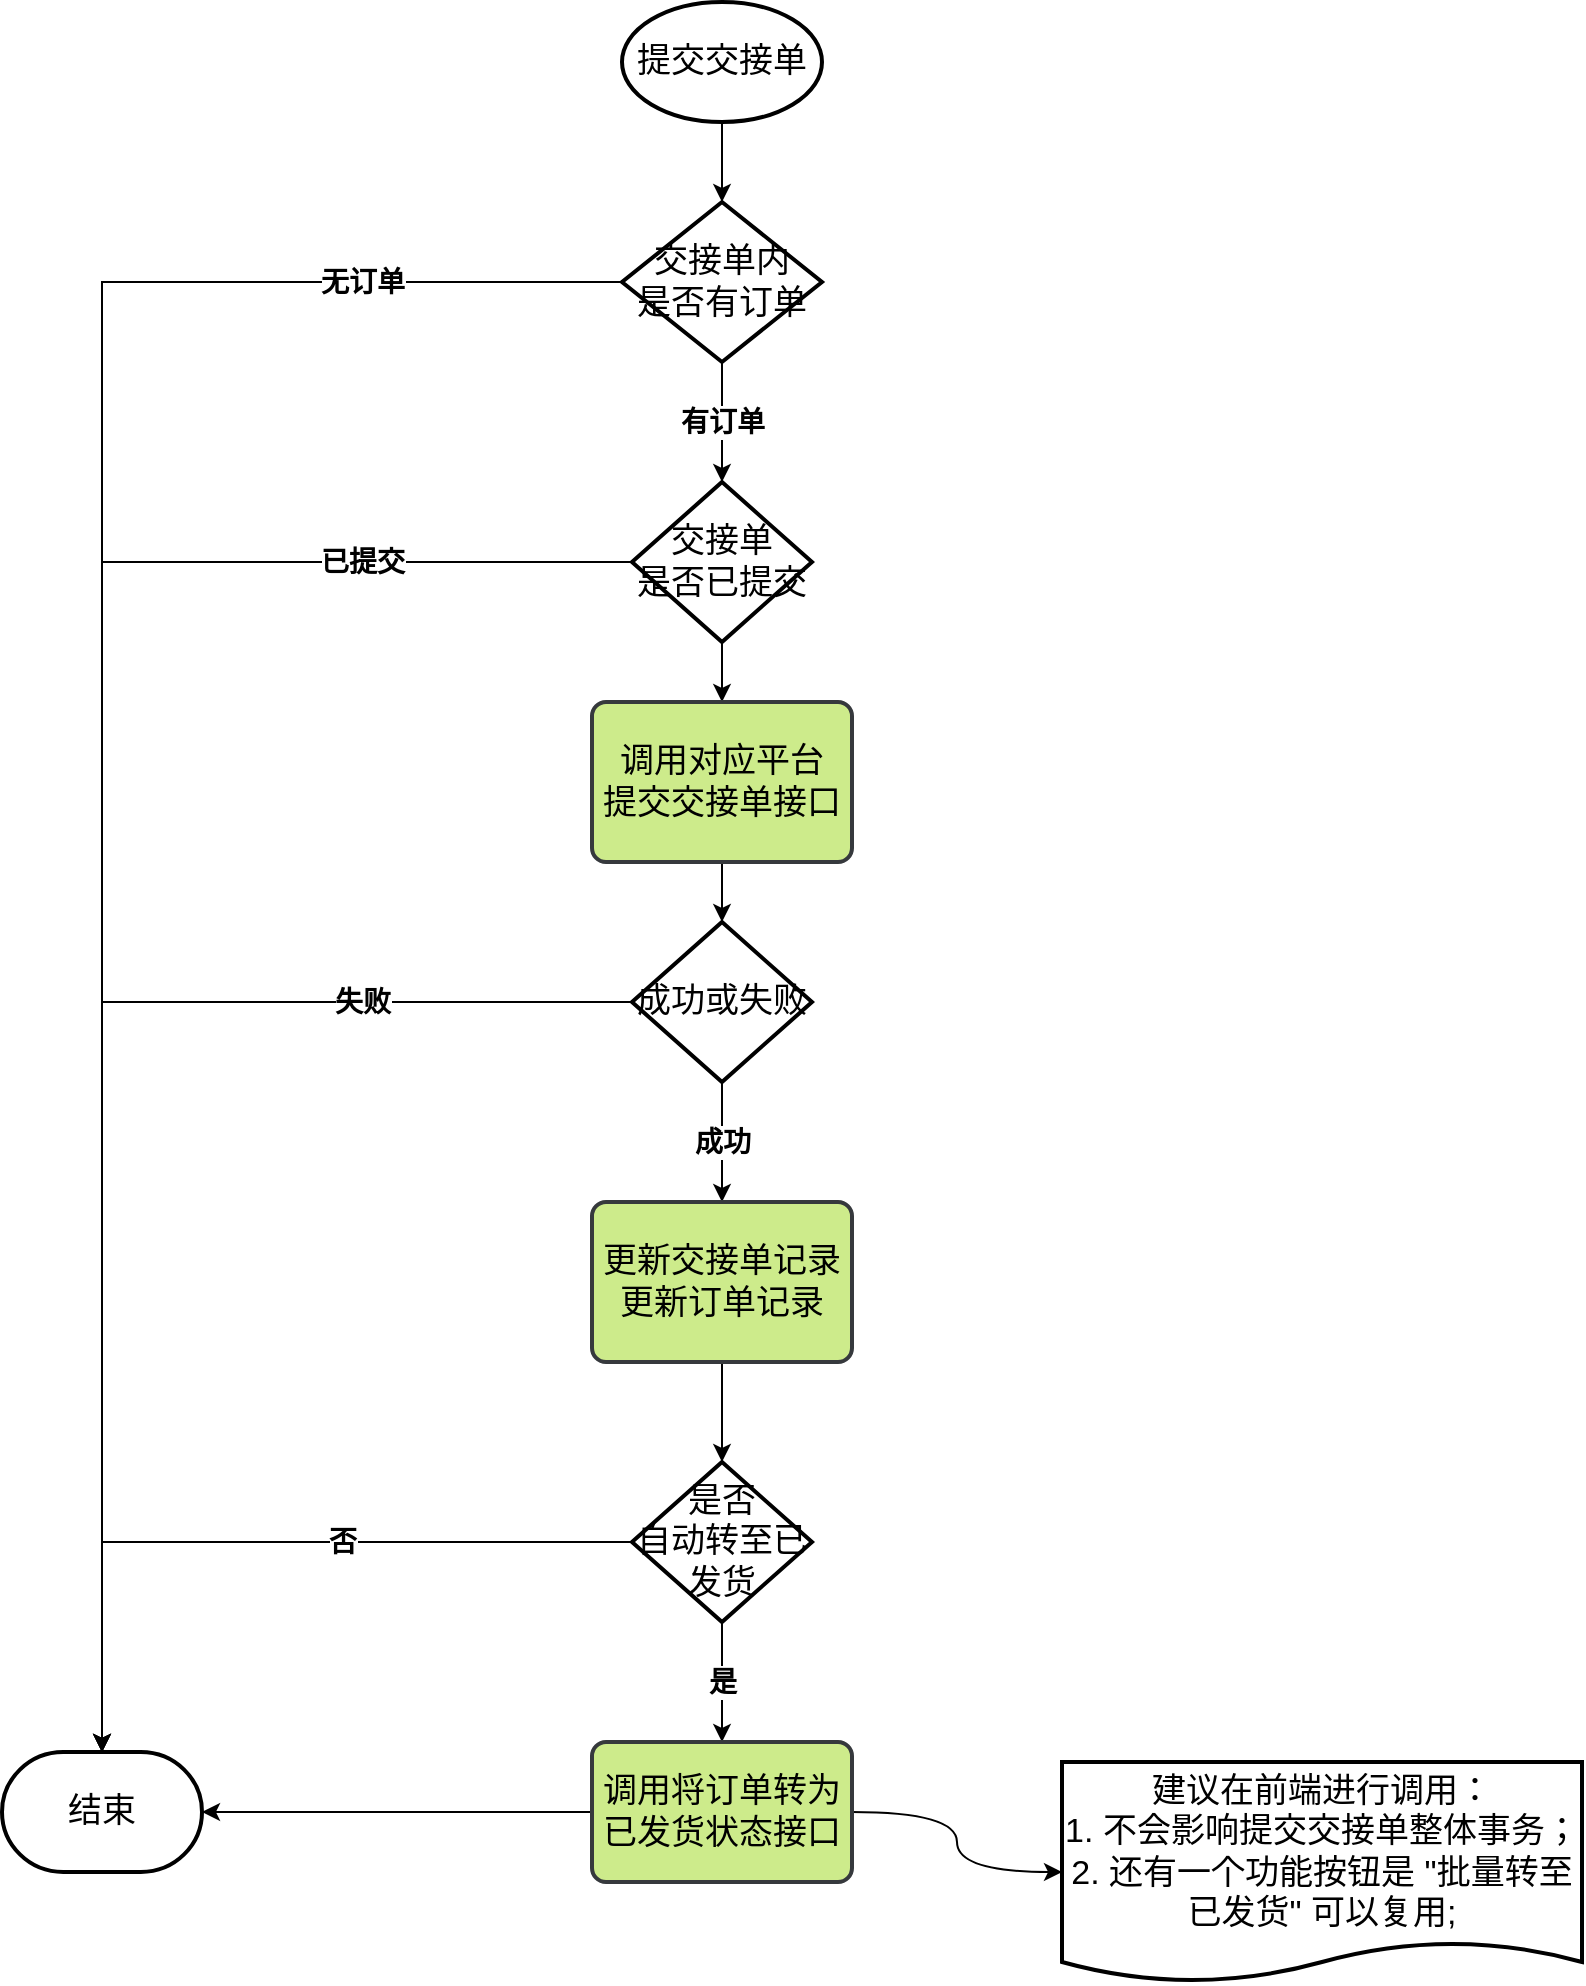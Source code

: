 <mxfile version="21.1.8" type="github">
  <diagram name="第 1 页" id="Owga8iRs9M4aHq998Id_">
    <mxGraphModel dx="1434" dy="756" grid="1" gridSize="10" guides="1" tooltips="1" connect="1" arrows="1" fold="1" page="1" pageScale="1" pageWidth="827" pageHeight="1169" math="0" shadow="0">
      <root>
        <mxCell id="0" />
        <mxCell id="1" parent="0" />
        <mxCell id="WbZ3Wk0u_LfN1Q2NzHBl-9" style="edgeStyle=orthogonalEdgeStyle;rounded=0;orthogonalLoop=1;jettySize=auto;html=1;entryX=0.5;entryY=0;entryDx=0;entryDy=0;entryPerimeter=0;" edge="1" parent="1" source="WbZ3Wk0u_LfN1Q2NzHBl-1" target="WbZ3Wk0u_LfN1Q2NzHBl-2">
          <mxGeometry relative="1" as="geometry" />
        </mxCell>
        <mxCell id="WbZ3Wk0u_LfN1Q2NzHBl-1" value="&lt;font style=&quot;font-size: 17px;&quot;&gt;提交交接单&lt;/font&gt;" style="strokeWidth=2;html=1;shape=mxgraph.flowchart.start_1;whiteSpace=wrap;" vertex="1" parent="1">
          <mxGeometry x="370" y="110" width="100" height="60" as="geometry" />
        </mxCell>
        <mxCell id="WbZ3Wk0u_LfN1Q2NzHBl-4" value="&lt;b&gt;&lt;font style=&quot;font-size: 14px;&quot;&gt;无订单&lt;/font&gt;&lt;/b&gt;" style="edgeStyle=orthogonalEdgeStyle;rounded=0;orthogonalLoop=1;jettySize=auto;html=1;" edge="1" parent="1" source="WbZ3Wk0u_LfN1Q2NzHBl-2" target="WbZ3Wk0u_LfN1Q2NzHBl-3">
          <mxGeometry x="-0.739" relative="1" as="geometry">
            <mxPoint as="offset" />
          </mxGeometry>
        </mxCell>
        <mxCell id="WbZ3Wk0u_LfN1Q2NzHBl-7" value="&lt;b&gt;&lt;font style=&quot;font-size: 14px;&quot;&gt;有订单&lt;/font&gt;&lt;/b&gt;" style="edgeStyle=orthogonalEdgeStyle;rounded=0;orthogonalLoop=1;jettySize=auto;html=1;" edge="1" parent="1" source="WbZ3Wk0u_LfN1Q2NzHBl-2" target="WbZ3Wk0u_LfN1Q2NzHBl-6">
          <mxGeometry relative="1" as="geometry" />
        </mxCell>
        <mxCell id="WbZ3Wk0u_LfN1Q2NzHBl-2" value="&lt;font style=&quot;font-size: 17px;&quot;&gt;交接单内&lt;br&gt;是否有订单&lt;/font&gt;" style="strokeWidth=2;html=1;shape=mxgraph.flowchart.decision;whiteSpace=wrap;" vertex="1" parent="1">
          <mxGeometry x="370" y="210" width="100" height="80" as="geometry" />
        </mxCell>
        <mxCell id="WbZ3Wk0u_LfN1Q2NzHBl-3" value="&lt;font style=&quot;font-size: 17px;&quot;&gt;结束&lt;/font&gt;" style="strokeWidth=2;html=1;shape=mxgraph.flowchart.terminator;whiteSpace=wrap;" vertex="1" parent="1">
          <mxGeometry x="60" y="985" width="100" height="60" as="geometry" />
        </mxCell>
        <mxCell id="WbZ3Wk0u_LfN1Q2NzHBl-8" value="&lt;b&gt;&lt;font style=&quot;font-size: 14px;&quot;&gt;已提交&lt;/font&gt;&lt;/b&gt;" style="edgeStyle=orthogonalEdgeStyle;rounded=0;orthogonalLoop=1;jettySize=auto;html=1;" edge="1" parent="1" source="WbZ3Wk0u_LfN1Q2NzHBl-6" target="WbZ3Wk0u_LfN1Q2NzHBl-3">
          <mxGeometry x="-0.686" relative="1" as="geometry">
            <mxPoint as="offset" />
          </mxGeometry>
        </mxCell>
        <mxCell id="WbZ3Wk0u_LfN1Q2NzHBl-11" style="edgeStyle=orthogonalEdgeStyle;rounded=0;orthogonalLoop=1;jettySize=auto;html=1;" edge="1" parent="1" source="WbZ3Wk0u_LfN1Q2NzHBl-6" target="WbZ3Wk0u_LfN1Q2NzHBl-10">
          <mxGeometry relative="1" as="geometry" />
        </mxCell>
        <mxCell id="WbZ3Wk0u_LfN1Q2NzHBl-6" value="&lt;font style=&quot;font-size: 17px;&quot;&gt;交接单&lt;br&gt;是否已提交&lt;/font&gt;" style="rhombus;whiteSpace=wrap;html=1;strokeWidth=2;" vertex="1" parent="1">
          <mxGeometry x="375" y="350" width="90" height="80" as="geometry" />
        </mxCell>
        <mxCell id="WbZ3Wk0u_LfN1Q2NzHBl-13" value="" style="edgeStyle=orthogonalEdgeStyle;rounded=0;orthogonalLoop=1;jettySize=auto;html=1;" edge="1" parent="1" source="WbZ3Wk0u_LfN1Q2NzHBl-10" target="WbZ3Wk0u_LfN1Q2NzHBl-12">
          <mxGeometry relative="1" as="geometry" />
        </mxCell>
        <mxCell id="WbZ3Wk0u_LfN1Q2NzHBl-10" value="&lt;font style=&quot;font-size: 17px;&quot;&gt;调用对应平台&lt;br&gt;提交交接单接口&lt;/font&gt;" style="rounded=1;whiteSpace=wrap;html=1;absoluteArcSize=1;arcSize=14;strokeWidth=2;fillColor=#cdeb8b;strokeColor=#36393d;" vertex="1" parent="1">
          <mxGeometry x="355" y="460" width="130" height="80" as="geometry" />
        </mxCell>
        <mxCell id="WbZ3Wk0u_LfN1Q2NzHBl-14" value="&lt;font style=&quot;font-size: 14px;&quot;&gt;&lt;b&gt;失败&lt;/b&gt;&lt;/font&gt;" style="edgeStyle=orthogonalEdgeStyle;rounded=0;orthogonalLoop=1;jettySize=auto;html=1;" edge="1" parent="1" source="WbZ3Wk0u_LfN1Q2NzHBl-12" target="WbZ3Wk0u_LfN1Q2NzHBl-3">
          <mxGeometry x="-0.578" relative="1" as="geometry">
            <mxPoint as="offset" />
          </mxGeometry>
        </mxCell>
        <mxCell id="WbZ3Wk0u_LfN1Q2NzHBl-18" value="&lt;b&gt;&lt;font style=&quot;font-size: 14px;&quot;&gt;成功&lt;/font&gt;&lt;/b&gt;" style="edgeStyle=orthogonalEdgeStyle;rounded=0;orthogonalLoop=1;jettySize=auto;html=1;" edge="1" parent="1" source="WbZ3Wk0u_LfN1Q2NzHBl-12" target="WbZ3Wk0u_LfN1Q2NzHBl-17">
          <mxGeometry relative="1" as="geometry" />
        </mxCell>
        <mxCell id="WbZ3Wk0u_LfN1Q2NzHBl-12" value="&lt;font style=&quot;font-size: 17px;&quot;&gt;成功或失败&lt;/font&gt;" style="rhombus;whiteSpace=wrap;html=1;rounded=0;arcSize=14;strokeWidth=2;" vertex="1" parent="1">
          <mxGeometry x="375" y="570" width="90" height="80" as="geometry" />
        </mxCell>
        <mxCell id="WbZ3Wk0u_LfN1Q2NzHBl-20" value="" style="edgeStyle=orthogonalEdgeStyle;rounded=0;orthogonalLoop=1;jettySize=auto;html=1;" edge="1" parent="1" source="WbZ3Wk0u_LfN1Q2NzHBl-17" target="WbZ3Wk0u_LfN1Q2NzHBl-19">
          <mxGeometry relative="1" as="geometry" />
        </mxCell>
        <mxCell id="WbZ3Wk0u_LfN1Q2NzHBl-17" value="&lt;font style=&quot;font-size: 17px;&quot;&gt;更新交接单记录&lt;br&gt;更新订单记录&lt;/font&gt;" style="rounded=1;whiteSpace=wrap;html=1;absoluteArcSize=1;arcSize=14;strokeWidth=2;fillColor=#cdeb8b;strokeColor=#36393d;" vertex="1" parent="1">
          <mxGeometry x="355" y="710" width="130" height="80" as="geometry" />
        </mxCell>
        <mxCell id="WbZ3Wk0u_LfN1Q2NzHBl-21" value="&lt;b&gt;&lt;font style=&quot;font-size: 14px;&quot;&gt;否&lt;/font&gt;&lt;/b&gt;" style="edgeStyle=orthogonalEdgeStyle;rounded=0;orthogonalLoop=1;jettySize=auto;html=1;entryX=0.5;entryY=0;entryDx=0;entryDy=0;entryPerimeter=0;" edge="1" parent="1" source="WbZ3Wk0u_LfN1Q2NzHBl-19" target="WbZ3Wk0u_LfN1Q2NzHBl-3">
          <mxGeometry x="-0.216" relative="1" as="geometry">
            <mxPoint as="offset" />
          </mxGeometry>
        </mxCell>
        <mxCell id="WbZ3Wk0u_LfN1Q2NzHBl-23" value="&lt;font style=&quot;font-size: 14px;&quot;&gt;&lt;b&gt;是&lt;/b&gt;&lt;/font&gt;" style="edgeStyle=orthogonalEdgeStyle;rounded=0;orthogonalLoop=1;jettySize=auto;html=1;" edge="1" parent="1" source="WbZ3Wk0u_LfN1Q2NzHBl-19" target="WbZ3Wk0u_LfN1Q2NzHBl-22">
          <mxGeometry relative="1" as="geometry" />
        </mxCell>
        <mxCell id="WbZ3Wk0u_LfN1Q2NzHBl-19" value="&lt;font style=&quot;font-size: 17px;&quot;&gt;是否&lt;br&gt;自动转至已发货&lt;/font&gt;" style="rhombus;whiteSpace=wrap;html=1;rounded=0;arcSize=14;strokeWidth=2;" vertex="1" parent="1">
          <mxGeometry x="375" y="840" width="90" height="80" as="geometry" />
        </mxCell>
        <mxCell id="WbZ3Wk0u_LfN1Q2NzHBl-24" style="edgeStyle=orthogonalEdgeStyle;rounded=0;orthogonalLoop=1;jettySize=auto;html=1;" edge="1" parent="1" source="WbZ3Wk0u_LfN1Q2NzHBl-22" target="WbZ3Wk0u_LfN1Q2NzHBl-3">
          <mxGeometry relative="1" as="geometry" />
        </mxCell>
        <mxCell id="WbZ3Wk0u_LfN1Q2NzHBl-26" value="" style="edgeStyle=orthogonalEdgeStyle;orthogonalLoop=1;jettySize=auto;html=1;curved=1;" edge="1" parent="1" source="WbZ3Wk0u_LfN1Q2NzHBl-22" target="WbZ3Wk0u_LfN1Q2NzHBl-25">
          <mxGeometry relative="1" as="geometry" />
        </mxCell>
        <mxCell id="WbZ3Wk0u_LfN1Q2NzHBl-22" value="&lt;font style=&quot;font-size: 17px;&quot;&gt;调用将订单转为&lt;br&gt;已发货状态接口&lt;/font&gt;" style="rounded=1;whiteSpace=wrap;html=1;absoluteArcSize=1;arcSize=14;strokeWidth=2;fillColor=#cdeb8b;strokeColor=#36393d;" vertex="1" parent="1">
          <mxGeometry x="355" y="980" width="130" height="70" as="geometry" />
        </mxCell>
        <mxCell id="WbZ3Wk0u_LfN1Q2NzHBl-25" value="&lt;font style=&quot;font-size: 17px;&quot;&gt;建议在前端进行调用：&lt;br&gt;1. 不会影响提交交接单整体事务；&lt;br&gt;2. 还有一个功能按钮是 &quot;批量转至已发货&quot; 可以复用;&lt;br&gt;&lt;/font&gt;" style="shape=document;whiteSpace=wrap;html=1;boundedLbl=1;rounded=1;arcSize=14;strokeWidth=2;size=0.182;" vertex="1" parent="1">
          <mxGeometry x="590" y="990" width="260" height="110" as="geometry" />
        </mxCell>
      </root>
    </mxGraphModel>
  </diagram>
</mxfile>
